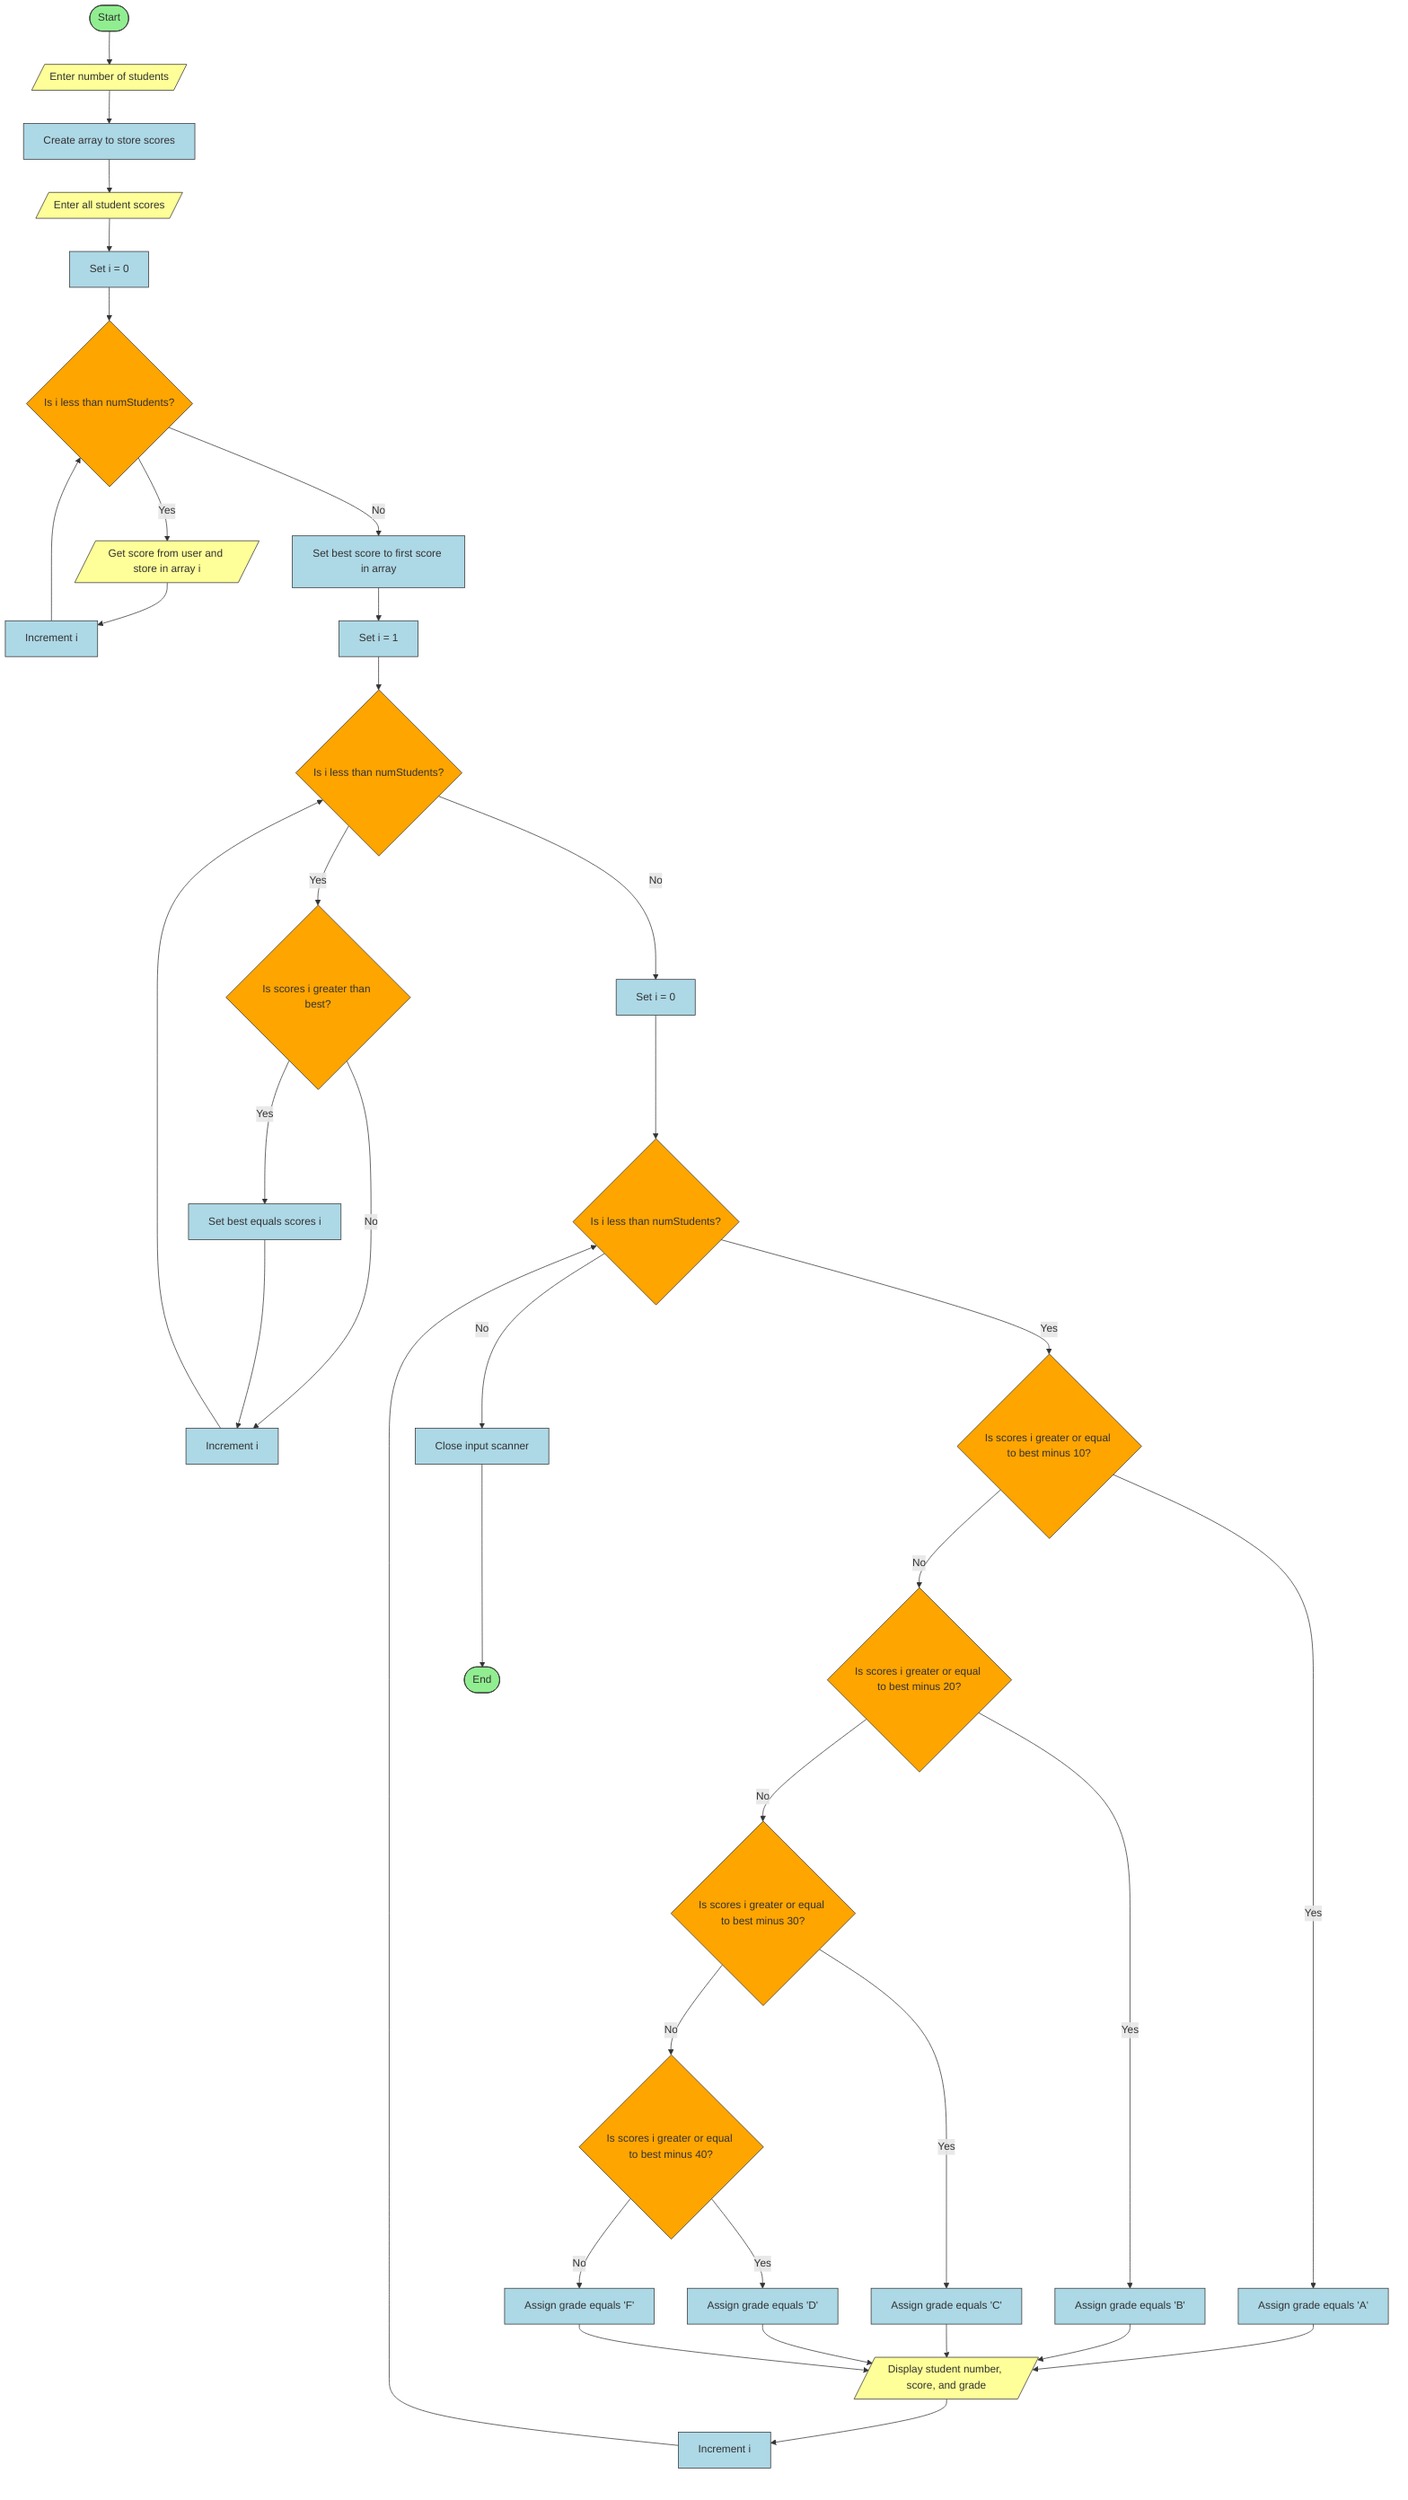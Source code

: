 flowchart TD
    %% Node Definitions
    Start([Start])
    InputNumStudents[/Enter number of students/]
    CreateArray[Create array to store scores]
    PromptScores[/Enter all student scores/]
    InitI[Set i = 0]
    CheckI{Is i less than numStudents?}
    GetScore[/Get score from user and store in array i/]
    IncrementI[Increment i]
    SetBest[Set best score to first score in array]
    InitI2[Set i = 1]
    CheckI2{Is i less than numStudents?}
    CompareBest{Is scores i greater than best?}
    UpdateBest[Set best equals scores i]
    IncrementI2[Increment i]
    InitI3[Set i = 0]
    CheckI3{Is i less than numStudents?}
    CheckGradeA{Is scores i greater or equal to best minus 10?}
    SetGradeA[Assign grade equals 'A']
    CheckGradeB{Is scores i greater or equal to best minus 20?}
    SetGradeB[Assign grade equals 'B']
    CheckGradeC{Is scores i greater or equal to best minus 30?}
    SetGradeC[Assign grade equals 'C']
    CheckGradeD{Is scores i greater or equal to best minus 40?}
    SetGradeD[Assign grade equals 'D']
    SetGradeF[Assign grade equals 'F']
    DisplayResult[/Display student number, score, and grade/]
    IncrementI3[Increment i]
    CloseScanner[Close input scanner]
    End([End])

    %% Flow Connections
    Start --> InputNumStudents
    InputNumStudents --> CreateArray
    CreateArray --> PromptScores
    PromptScores --> InitI
    InitI --> CheckI
    CheckI -->|Yes| GetScore
    GetScore --> IncrementI
    IncrementI --> CheckI
    CheckI -->|No| SetBest
    SetBest --> InitI2
    InitI2 --> CheckI2
    CheckI2 -->|Yes| CompareBest
    CompareBest -->|Yes| UpdateBest
    CompareBest -->|No| IncrementI2
    UpdateBest --> IncrementI2
    IncrementI2 --> CheckI2
    CheckI2 -->|No| InitI3
    InitI3 --> CheckI3
    CheckI3 -->|Yes| CheckGradeA
    CheckGradeA -->|Yes| SetGradeA
    CheckGradeA -->|No| CheckGradeB
    CheckGradeB -->|Yes| SetGradeB
    CheckGradeB -->|No| CheckGradeC
    CheckGradeC -->|Yes| SetGradeC
    CheckGradeC -->|No| CheckGradeD
    CheckGradeD -->|Yes| SetGradeD
    CheckGradeD -->|No| SetGradeF
    SetGradeA --> DisplayResult
    SetGradeB --> DisplayResult
    SetGradeC --> DisplayResult
    SetGradeD --> DisplayResult
    SetGradeF --> DisplayResult
    DisplayResult --> IncrementI3
    IncrementI3 --> CheckI3
    CheckI3 -->|No| CloseScanner
    CloseScanner --> End

    %% Styling
    classDef startEnd fill:#90EE90,stroke:#333,stroke-width:1px
    classDef process fill:#ADD8E6,stroke:#333,stroke-width:1px
    classDef decision fill:#FFA500,stroke:#333,stroke-width:1px
    classDef inputOutput fill:#FFFF99,stroke:#333,stroke-width:1px

    class Start,End startEnd
    class CreateArray,SetBest,UpdateBest,InitI,InitI2,InitI3,IncrementI,IncrementI2,IncrementI3,SetGradeA,SetGradeB,SetGradeC,SetGradeD,SetGradeF,CloseScanner process
    class CheckI,CheckI2,CheckI3,CompareBest,CheckGradeA,CheckGradeB,CheckGradeC,CheckGradeD decision
    class InputNumStudents,PromptScores,GetScore,DisplayResult inputOutput
